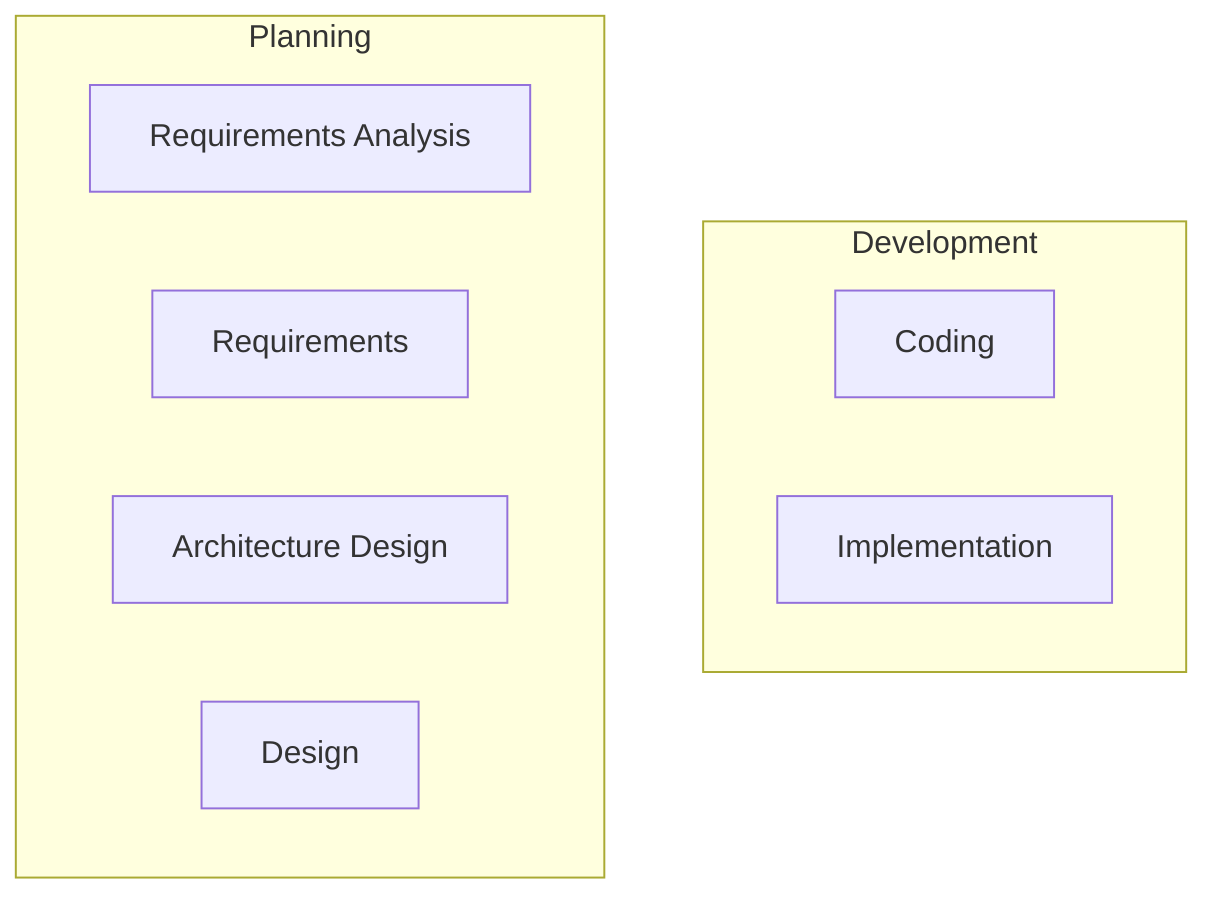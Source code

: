 flowchart TD
    A1[Requirements Analysis]
    A[Requirements]
    B1[Architecture Design]
    B[Design]
    C1[Coding]
    C[Implementation]
    subgraph Development
        C
        C1
    end
    subgraph Planning
        A
        A1
        B
        B1
    end